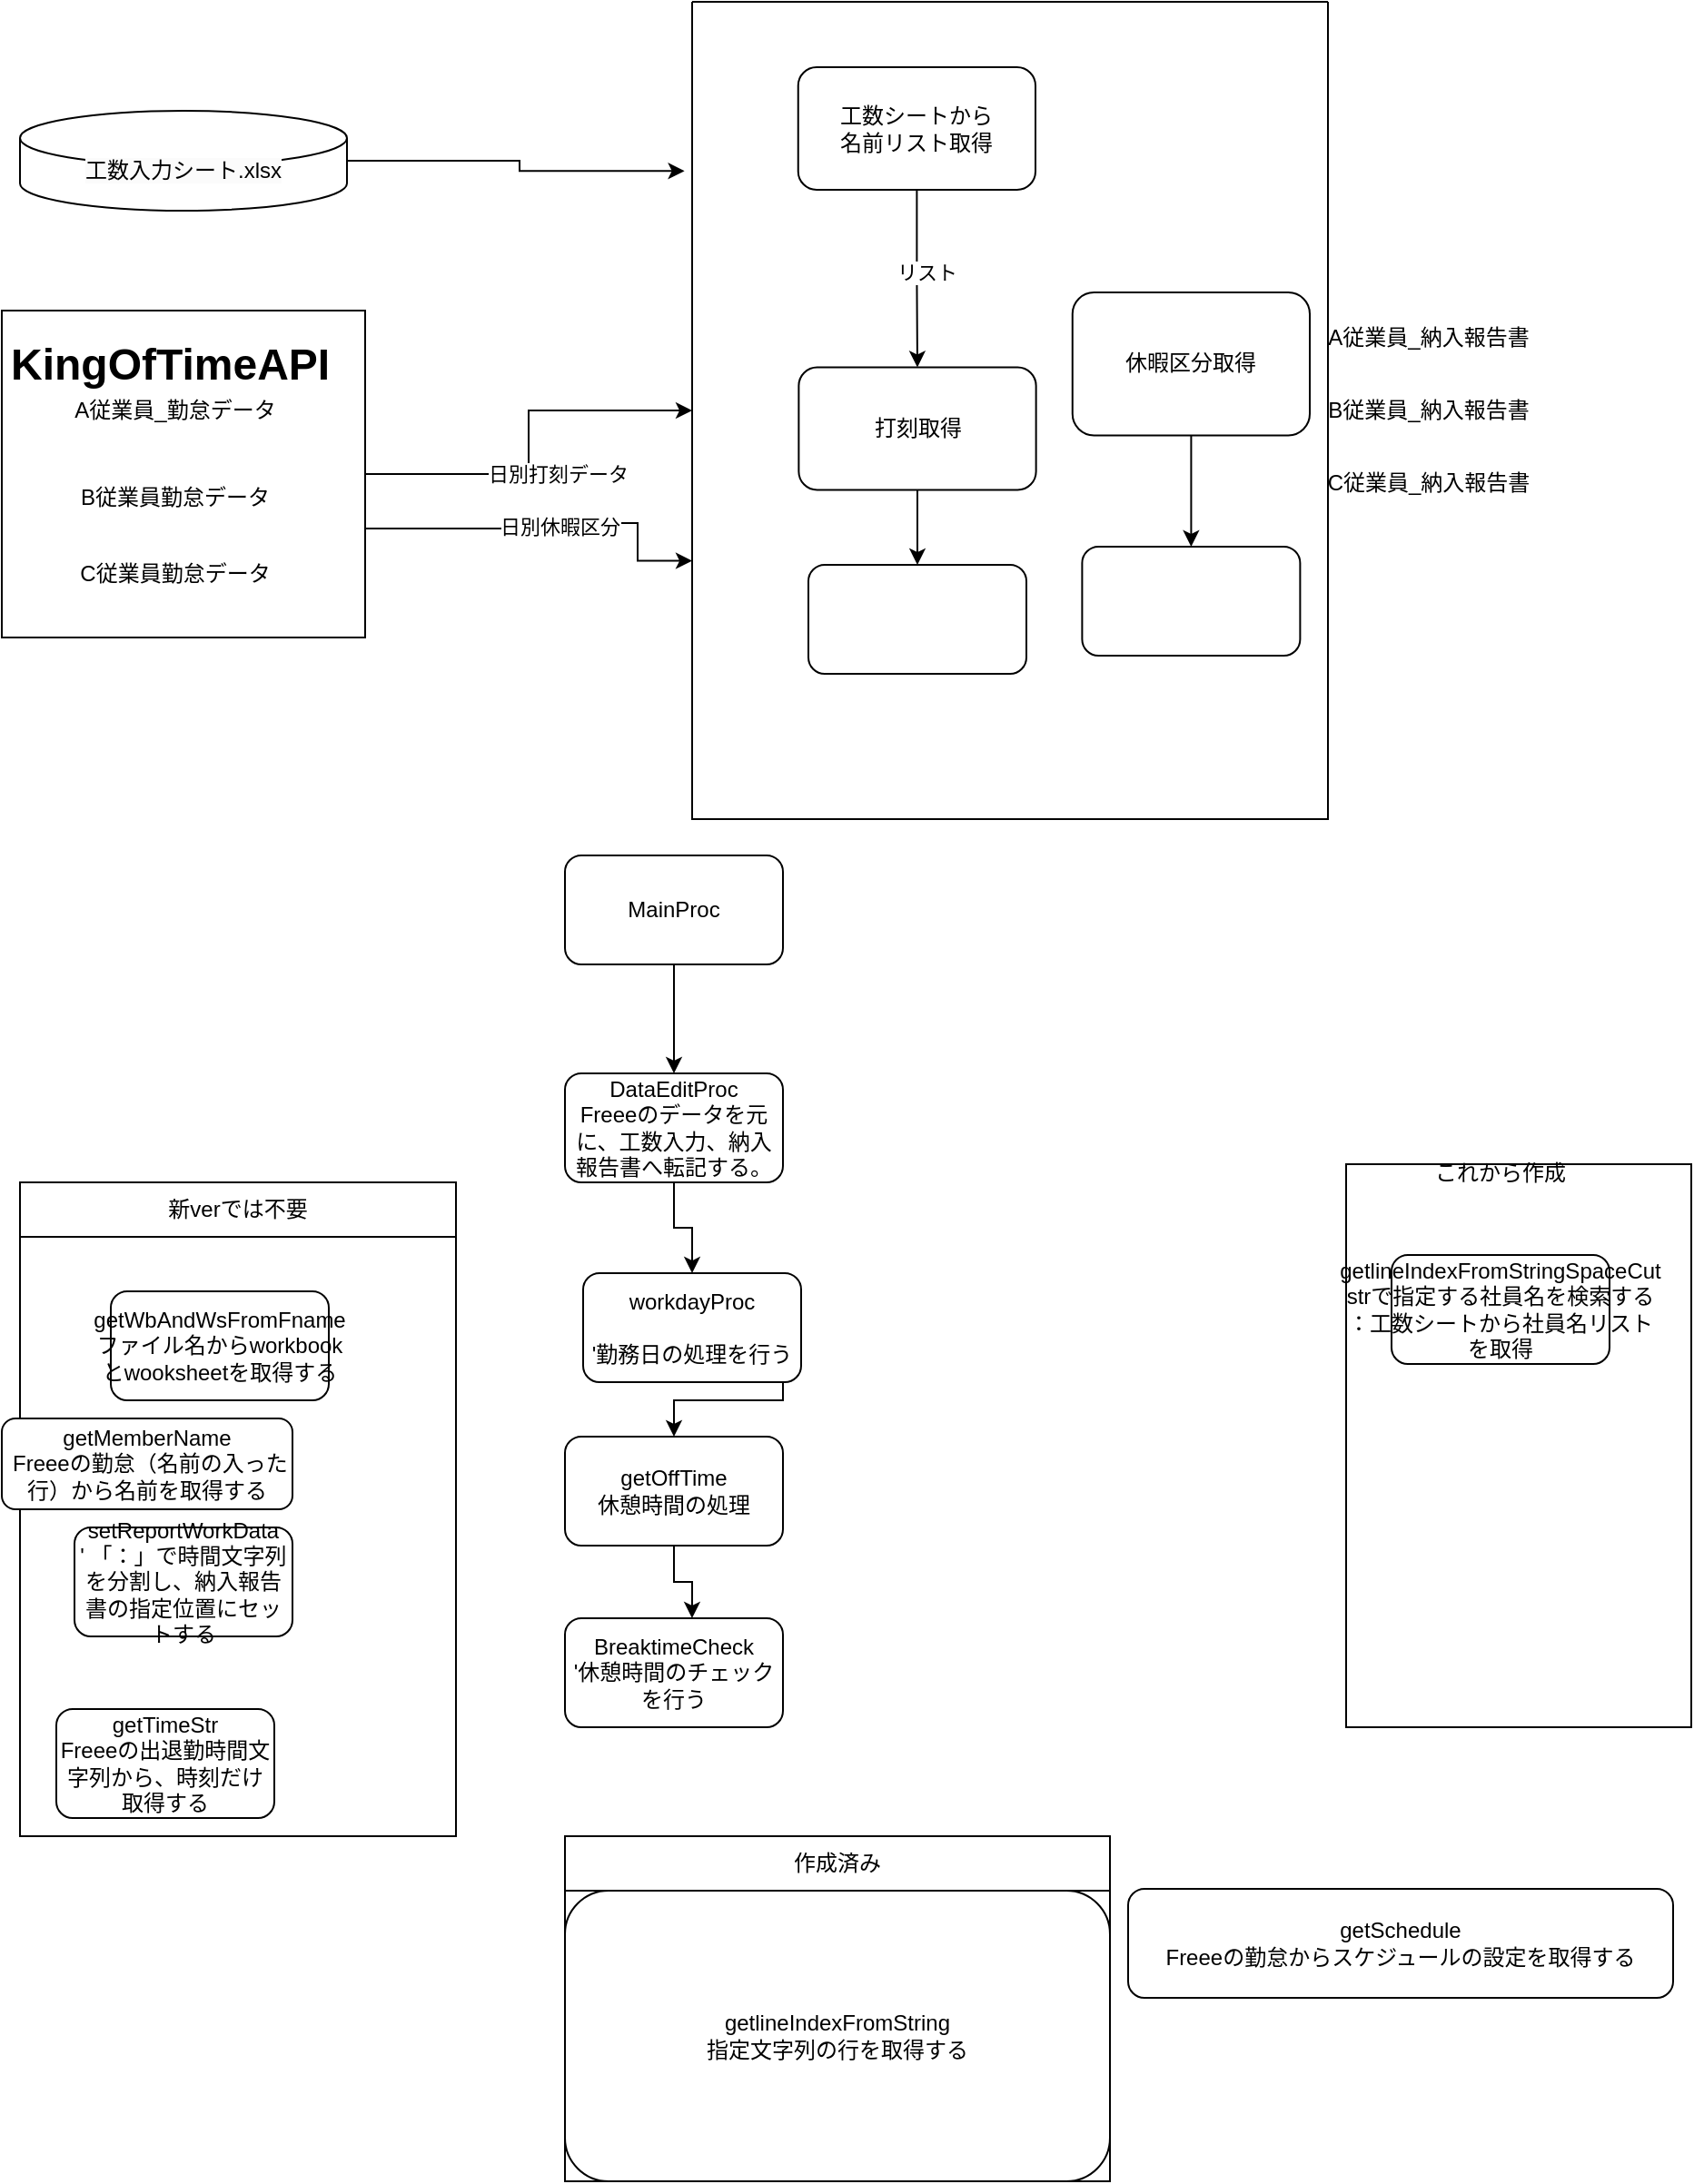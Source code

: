 <mxfile version="22.1.11" type="github">
  <diagram id="C5RBs43oDa-KdzZeNtuy" name="Page-1">
    <mxGraphModel dx="1146" dy="688" grid="1" gridSize="10" guides="1" tooltips="1" connect="1" arrows="1" fold="1" page="1" pageScale="1" pageWidth="827" pageHeight="1169" math="0" shadow="0">
      <root>
        <mxCell id="WIyWlLk6GJQsqaUBKTNV-0" />
        <mxCell id="WIyWlLk6GJQsqaUBKTNV-1" parent="WIyWlLk6GJQsqaUBKTNV-0" />
        <mxCell id="4oR_4h1B85z0OFzcvhkp-77" value="" style="rounded=0;whiteSpace=wrap;html=1;" vertex="1" parent="WIyWlLk6GJQsqaUBKTNV-1">
          <mxGeometry x="760" y="710" width="190" height="310" as="geometry" />
        </mxCell>
        <mxCell id="4oR_4h1B85z0OFzcvhkp-81" value="" style="edgeStyle=orthogonalEdgeStyle;rounded=0;orthogonalLoop=1;jettySize=auto;html=1;" edge="1" parent="WIyWlLk6GJQsqaUBKTNV-1" source="4oR_4h1B85z0OFzcvhkp-0" target="4oR_4h1B85z0OFzcvhkp-1">
          <mxGeometry relative="1" as="geometry" />
        </mxCell>
        <mxCell id="4oR_4h1B85z0OFzcvhkp-0" value="MainProc" style="rounded=1;whiteSpace=wrap;html=1;" vertex="1" parent="WIyWlLk6GJQsqaUBKTNV-1">
          <mxGeometry x="330" y="540" width="120" height="60" as="geometry" />
        </mxCell>
        <mxCell id="4oR_4h1B85z0OFzcvhkp-80" style="edgeStyle=orthogonalEdgeStyle;rounded=0;orthogonalLoop=1;jettySize=auto;html=1;entryX=0.5;entryY=0;entryDx=0;entryDy=0;" edge="1" parent="WIyWlLk6GJQsqaUBKTNV-1" source="4oR_4h1B85z0OFzcvhkp-1" target="4oR_4h1B85z0OFzcvhkp-2">
          <mxGeometry relative="1" as="geometry" />
        </mxCell>
        <mxCell id="4oR_4h1B85z0OFzcvhkp-1" value="DataEditProc&lt;br&gt;Freeeのデータを元に、工数入力、納入報告書へ転記する。" style="rounded=1;whiteSpace=wrap;html=1;" vertex="1" parent="WIyWlLk6GJQsqaUBKTNV-1">
          <mxGeometry x="330" y="660" width="120" height="60" as="geometry" />
        </mxCell>
        <mxCell id="4oR_4h1B85z0OFzcvhkp-78" style="edgeStyle=orthogonalEdgeStyle;rounded=0;orthogonalLoop=1;jettySize=auto;html=1;" edge="1" parent="WIyWlLk6GJQsqaUBKTNV-1" source="4oR_4h1B85z0OFzcvhkp-2" target="4oR_4h1B85z0OFzcvhkp-3">
          <mxGeometry relative="1" as="geometry">
            <Array as="points">
              <mxPoint x="450" y="840" />
            </Array>
          </mxGeometry>
        </mxCell>
        <mxCell id="4oR_4h1B85z0OFzcvhkp-2" value="workdayProc&lt;div&gt;&lt;br&gt;&lt;/div&gt;&lt;div&gt;&#39;勤務日の処理を行う&lt;/div&gt;" style="rounded=1;whiteSpace=wrap;html=1;" vertex="1" parent="WIyWlLk6GJQsqaUBKTNV-1">
          <mxGeometry x="340" y="770" width="120" height="60" as="geometry" />
        </mxCell>
        <mxCell id="4oR_4h1B85z0OFzcvhkp-3" value="getOffTime&lt;br&gt;休憩時間の処理" style="rounded=1;whiteSpace=wrap;html=1;" vertex="1" parent="WIyWlLk6GJQsqaUBKTNV-1">
          <mxGeometry x="330" y="860" width="120" height="60" as="geometry" />
        </mxCell>
        <mxCell id="4oR_4h1B85z0OFzcvhkp-4" value="BreaktimeCheck&lt;br&gt;&#39;休憩時間のチェックを行う" style="rounded=1;whiteSpace=wrap;html=1;" vertex="1" parent="WIyWlLk6GJQsqaUBKTNV-1">
          <mxGeometry x="330" y="960" width="120" height="60" as="geometry" />
        </mxCell>
        <mxCell id="4oR_4h1B85z0OFzcvhkp-5" value="setReportWorkData&lt;br&gt;&#39; 「：」で時間文字列を分割し、納入報告書の指定位置にセットする" style="rounded=1;whiteSpace=wrap;html=1;" vertex="1" parent="WIyWlLk6GJQsqaUBKTNV-1">
          <mxGeometry x="60" y="910" width="120" height="60" as="geometry" />
        </mxCell>
        <mxCell id="4oR_4h1B85z0OFzcvhkp-7" value="getWbAndWsFromFname&lt;br&gt;ファイル名からworkbookとwooksheetを取得する" style="rounded=1;whiteSpace=wrap;html=1;" vertex="1" parent="WIyWlLk6GJQsqaUBKTNV-1">
          <mxGeometry x="80" y="780" width="120" height="60" as="geometry" />
        </mxCell>
        <mxCell id="4oR_4h1B85z0OFzcvhkp-9" value="getTimeStr&lt;br&gt;Freeeの出退勤時間文字列から、時刻だけ取得する" style="rounded=1;whiteSpace=wrap;html=1;" vertex="1" parent="WIyWlLk6GJQsqaUBKTNV-1">
          <mxGeometry x="50" y="1010" width="120" height="60" as="geometry" />
        </mxCell>
        <mxCell id="4oR_4h1B85z0OFzcvhkp-13" value="getlineIndexFromStringSpaceCut&lt;br&gt;strで指定する社員名を検索する&lt;br&gt;：工数シートから社員名リストを取得" style="rounded=1;whiteSpace=wrap;html=1;" vertex="1" parent="WIyWlLk6GJQsqaUBKTNV-1">
          <mxGeometry x="785" y="760" width="120" height="60" as="geometry" />
        </mxCell>
        <mxCell id="4oR_4h1B85z0OFzcvhkp-18" value="A従業員_納入報告書" style="text;html=1;align=center;verticalAlign=middle;resizable=0;points=[];autosize=1;strokeColor=none;fillColor=none;" vertex="1" parent="WIyWlLk6GJQsqaUBKTNV-1">
          <mxGeometry x="740" y="240" width="130" height="30" as="geometry" />
        </mxCell>
        <mxCell id="4oR_4h1B85z0OFzcvhkp-19" value="B従業員_納入報告書" style="text;html=1;align=center;verticalAlign=middle;resizable=0;points=[];autosize=1;strokeColor=none;fillColor=none;" vertex="1" parent="WIyWlLk6GJQsqaUBKTNV-1">
          <mxGeometry x="740" y="280" width="130" height="30" as="geometry" />
        </mxCell>
        <mxCell id="4oR_4h1B85z0OFzcvhkp-20" value="C従業員_納入報告書" style="text;html=1;align=center;verticalAlign=middle;resizable=0;points=[];autosize=1;strokeColor=none;fillColor=none;" vertex="1" parent="WIyWlLk6GJQsqaUBKTNV-1">
          <mxGeometry x="740" y="320" width="130" height="30" as="geometry" />
        </mxCell>
        <mxCell id="4oR_4h1B85z0OFzcvhkp-26" value="" style="group" vertex="1" connectable="0" parent="WIyWlLk6GJQsqaUBKTNV-1">
          <mxGeometry x="20" y="240" width="200" height="180" as="geometry" />
        </mxCell>
        <mxCell id="4oR_4h1B85z0OFzcvhkp-25" value="" style="rounded=0;whiteSpace=wrap;html=1;" vertex="1" parent="4oR_4h1B85z0OFzcvhkp-26">
          <mxGeometry width="200" height="180" as="geometry" />
        </mxCell>
        <mxCell id="4oR_4h1B85z0OFzcvhkp-24" value="&lt;h1&gt;KingOfTimeAPI&lt;/h1&gt;&lt;p&gt;&lt;br&gt;&lt;/p&gt;" style="text;html=1;strokeColor=none;fillColor=none;spacing=5;spacingTop=-20;whiteSpace=wrap;overflow=hidden;rounded=0;" vertex="1" parent="4oR_4h1B85z0OFzcvhkp-26">
          <mxGeometry y="10" width="190" height="160" as="geometry" />
        </mxCell>
        <mxCell id="4oR_4h1B85z0OFzcvhkp-15" value="A従業員_勤怠データ" style="text;html=1;align=center;verticalAlign=middle;resizable=0;points=[];autosize=1;strokeColor=none;fillColor=none;" vertex="1" parent="4oR_4h1B85z0OFzcvhkp-26">
          <mxGeometry x="30" y="40" width="130" height="30" as="geometry" />
        </mxCell>
        <mxCell id="4oR_4h1B85z0OFzcvhkp-16" value="B従業員勤怠データ" style="text;html=1;align=center;verticalAlign=middle;resizable=0;points=[];autosize=1;strokeColor=none;fillColor=none;" vertex="1" parent="4oR_4h1B85z0OFzcvhkp-26">
          <mxGeometry x="30" y="88" width="130" height="30" as="geometry" />
        </mxCell>
        <mxCell id="4oR_4h1B85z0OFzcvhkp-17" value="C従業員勤怠データ" style="text;html=1;align=center;verticalAlign=middle;resizable=0;points=[];autosize=1;strokeColor=none;fillColor=none;" vertex="1" parent="4oR_4h1B85z0OFzcvhkp-26">
          <mxGeometry x="30" y="130" width="130" height="30" as="geometry" />
        </mxCell>
        <mxCell id="4oR_4h1B85z0OFzcvhkp-33" style="edgeStyle=orthogonalEdgeStyle;rounded=0;orthogonalLoop=1;jettySize=auto;html=1;entryX=-0.012;entryY=0.207;entryDx=0;entryDy=0;entryPerimeter=0;" edge="1" parent="WIyWlLk6GJQsqaUBKTNV-1" source="4oR_4h1B85z0OFzcvhkp-30" target="4oR_4h1B85z0OFzcvhkp-44">
          <mxGeometry relative="1" as="geometry">
            <mxPoint x="350" y="165" as="targetPoint" />
          </mxGeometry>
        </mxCell>
        <mxCell id="4oR_4h1B85z0OFzcvhkp-30" value="&#xa;&lt;span style=&quot;color: rgb(0, 0, 0); font-family: Helvetica; font-size: 12px; font-style: normal; font-variant-ligatures: normal; font-variant-caps: normal; font-weight: 400; letter-spacing: normal; orphans: 2; text-align: center; text-indent: 0px; text-transform: none; widows: 2; word-spacing: 0px; -webkit-text-stroke-width: 0px; background-color: rgb(251, 251, 251); text-decoration-thickness: initial; text-decoration-style: initial; text-decoration-color: initial; float: none; display: inline !important;&quot;&gt;工数入力シート.xlsx&lt;/span&gt;&#xa;&#xa;" style="shape=cylinder3;whiteSpace=wrap;html=1;boundedLbl=1;backgroundOutline=1;size=15;" vertex="1" parent="WIyWlLk6GJQsqaUBKTNV-1">
          <mxGeometry x="30" y="130" width="180" height="55" as="geometry" />
        </mxCell>
        <mxCell id="4oR_4h1B85z0OFzcvhkp-37" style="edgeStyle=orthogonalEdgeStyle;rounded=0;orthogonalLoop=1;jettySize=auto;html=1;" edge="1" parent="WIyWlLk6GJQsqaUBKTNV-1" source="4oR_4h1B85z0OFzcvhkp-25" target="4oR_4h1B85z0OFzcvhkp-44">
          <mxGeometry relative="1" as="geometry">
            <mxPoint x="350" y="310" as="targetPoint" />
            <Array as="points" />
          </mxGeometry>
        </mxCell>
        <mxCell id="4oR_4h1B85z0OFzcvhkp-38" value="日別打刻データ" style="edgeLabel;html=1;align=center;verticalAlign=middle;resizable=0;points=[];" vertex="1" connectable="0" parent="4oR_4h1B85z0OFzcvhkp-37">
          <mxGeometry x="-0.253" y="-3" relative="1" as="geometry">
            <mxPoint x="25" y="-3" as="offset" />
          </mxGeometry>
        </mxCell>
        <mxCell id="4oR_4h1B85z0OFzcvhkp-39" style="edgeStyle=orthogonalEdgeStyle;rounded=0;orthogonalLoop=1;jettySize=auto;html=1;entryX=0;entryY=0.684;entryDx=0;entryDy=0;entryPerimeter=0;" edge="1" parent="WIyWlLk6GJQsqaUBKTNV-1" source="4oR_4h1B85z0OFzcvhkp-25" target="4oR_4h1B85z0OFzcvhkp-44">
          <mxGeometry relative="1" as="geometry">
            <mxPoint x="347.72" y="371.72" as="targetPoint" />
            <Array as="points">
              <mxPoint x="305" y="360" />
              <mxPoint x="305" y="357" />
              <mxPoint x="370" y="357" />
            </Array>
          </mxGeometry>
        </mxCell>
        <mxCell id="4oR_4h1B85z0OFzcvhkp-40" value="日別休暇区分" style="edgeLabel;html=1;align=center;verticalAlign=middle;resizable=0;points=[];" vertex="1" connectable="0" parent="4oR_4h1B85z0OFzcvhkp-39">
          <mxGeometry x="0.081" y="-2" relative="1" as="geometry">
            <mxPoint as="offset" />
          </mxGeometry>
        </mxCell>
        <mxCell id="4oR_4h1B85z0OFzcvhkp-44" value="" style="swimlane;startSize=0;" vertex="1" parent="WIyWlLk6GJQsqaUBKTNV-1">
          <mxGeometry x="400" y="70" width="350" height="450" as="geometry" />
        </mxCell>
        <mxCell id="4oR_4h1B85z0OFzcvhkp-46" value="" style="group" vertex="1" connectable="0" parent="4oR_4h1B85z0OFzcvhkp-44">
          <mxGeometry x="14" y="10" width="336" height="430" as="geometry" />
        </mxCell>
        <mxCell id="4oR_4h1B85z0OFzcvhkp-59" value="" style="edgeStyle=orthogonalEdgeStyle;rounded=0;orthogonalLoop=1;jettySize=auto;html=1;" edge="1" parent="4oR_4h1B85z0OFzcvhkp-46" source="4oR_4h1B85z0OFzcvhkp-27" target="4oR_4h1B85z0OFzcvhkp-28">
          <mxGeometry relative="1" as="geometry" />
        </mxCell>
        <mxCell id="4oR_4h1B85z0OFzcvhkp-60" value="リスト" style="edgeLabel;html=1;align=center;verticalAlign=middle;resizable=0;points=[];" vertex="1" connectable="0" parent="4oR_4h1B85z0OFzcvhkp-59">
          <mxGeometry x="-0.072" y="5" relative="1" as="geometry">
            <mxPoint as="offset" />
          </mxGeometry>
        </mxCell>
        <mxCell id="4oR_4h1B85z0OFzcvhkp-27" value="工数シートから&lt;br&gt;名前リスト取得" style="rounded=1;whiteSpace=wrap;html=1;" vertex="1" parent="4oR_4h1B85z0OFzcvhkp-46">
          <mxGeometry x="44.375" y="26" width="130.625" height="67.5" as="geometry" />
        </mxCell>
        <mxCell id="4oR_4h1B85z0OFzcvhkp-65" value="" style="edgeStyle=orthogonalEdgeStyle;rounded=0;orthogonalLoop=1;jettySize=auto;html=1;" edge="1" parent="4oR_4h1B85z0OFzcvhkp-46" source="4oR_4h1B85z0OFzcvhkp-28" target="4oR_4h1B85z0OFzcvhkp-64">
          <mxGeometry relative="1" as="geometry" />
        </mxCell>
        <mxCell id="4oR_4h1B85z0OFzcvhkp-28" value="打刻取得" style="rounded=1;whiteSpace=wrap;html=1;" vertex="1" parent="4oR_4h1B85z0OFzcvhkp-46">
          <mxGeometry x="44.688" y="191.25" width="130.625" height="67.5" as="geometry" />
        </mxCell>
        <mxCell id="4oR_4h1B85z0OFzcvhkp-64" value="" style="rounded=1;whiteSpace=wrap;html=1;" vertex="1" parent="4oR_4h1B85z0OFzcvhkp-46">
          <mxGeometry x="50" y="300" width="120" height="60" as="geometry" />
        </mxCell>
        <mxCell id="4oR_4h1B85z0OFzcvhkp-66" value="" style="rounded=1;whiteSpace=wrap;html=1;" vertex="1" parent="4oR_4h1B85z0OFzcvhkp-46">
          <mxGeometry x="200.69" y="290" width="120" height="60" as="geometry" />
        </mxCell>
        <mxCell id="4oR_4h1B85z0OFzcvhkp-67" value="" style="edgeStyle=orthogonalEdgeStyle;rounded=0;orthogonalLoop=1;jettySize=auto;html=1;" edge="1" parent="4oR_4h1B85z0OFzcvhkp-44" source="4oR_4h1B85z0OFzcvhkp-29" target="4oR_4h1B85z0OFzcvhkp-66">
          <mxGeometry relative="1" as="geometry" />
        </mxCell>
        <mxCell id="4oR_4h1B85z0OFzcvhkp-29" value="休暇区分取得" style="rounded=1;whiteSpace=wrap;html=1;" vertex="1" parent="4oR_4h1B85z0OFzcvhkp-44">
          <mxGeometry x="209.375" y="160" width="130.625" height="78.75" as="geometry" />
        </mxCell>
        <mxCell id="4oR_4h1B85z0OFzcvhkp-55" value="新verでは不要" style="swimlane;fontStyle=0;childLayout=stackLayout;horizontal=1;startSize=30;horizontalStack=0;resizeParent=1;resizeParentMax=0;resizeLast=0;collapsible=1;marginBottom=0;whiteSpace=wrap;html=1;" vertex="1" parent="WIyWlLk6GJQsqaUBKTNV-1">
          <mxGeometry x="30" y="720" width="240" height="360" as="geometry" />
        </mxCell>
        <mxCell id="4oR_4h1B85z0OFzcvhkp-10" value="getMemberName&lt;br&gt;&amp;nbsp;Freeeの勤怠（名前の入った行）から名前を取得する" style="rounded=1;whiteSpace=wrap;html=1;" vertex="1" parent="WIyWlLk6GJQsqaUBKTNV-1">
          <mxGeometry x="20" y="850" width="160" height="50" as="geometry" />
        </mxCell>
        <mxCell id="4oR_4h1B85z0OFzcvhkp-69" value="作成済み" style="swimlane;fontStyle=0;childLayout=stackLayout;horizontal=1;startSize=30;horizontalStack=0;resizeParent=1;resizeParentMax=0;resizeLast=0;collapsible=1;marginBottom=0;whiteSpace=wrap;html=1;" vertex="1" parent="WIyWlLk6GJQsqaUBKTNV-1">
          <mxGeometry x="330" y="1080" width="300" height="190" as="geometry" />
        </mxCell>
        <mxCell id="4oR_4h1B85z0OFzcvhkp-12" value="getlineIndexFromString&lt;br&gt;指定文字列の行を取得する" style="rounded=1;whiteSpace=wrap;html=1;" vertex="1" parent="4oR_4h1B85z0OFzcvhkp-69">
          <mxGeometry y="30" width="300" height="160" as="geometry" />
        </mxCell>
        <mxCell id="4oR_4h1B85z0OFzcvhkp-11" value="getSchedule&lt;br&gt;Freeeの勤怠からスケジュールの設定を取得する" style="rounded=1;whiteSpace=wrap;html=1;" vertex="1" parent="WIyWlLk6GJQsqaUBKTNV-1">
          <mxGeometry x="640" y="1109" width="300" height="60" as="geometry" />
        </mxCell>
        <mxCell id="4oR_4h1B85z0OFzcvhkp-75" value="これから作成" style="text;html=1;strokeColor=none;fillColor=none;align=center;verticalAlign=middle;whiteSpace=wrap;rounded=0;" vertex="1" parent="WIyWlLk6GJQsqaUBKTNV-1">
          <mxGeometry x="800" y="700" width="90" height="30" as="geometry" />
        </mxCell>
        <mxCell id="4oR_4h1B85z0OFzcvhkp-79" style="edgeStyle=orthogonalEdgeStyle;rounded=0;orthogonalLoop=1;jettySize=auto;html=1;entryX=0.583;entryY=0;entryDx=0;entryDy=0;entryPerimeter=0;" edge="1" parent="WIyWlLk6GJQsqaUBKTNV-1" source="4oR_4h1B85z0OFzcvhkp-3" target="4oR_4h1B85z0OFzcvhkp-4">
          <mxGeometry relative="1" as="geometry" />
        </mxCell>
      </root>
    </mxGraphModel>
  </diagram>
</mxfile>
